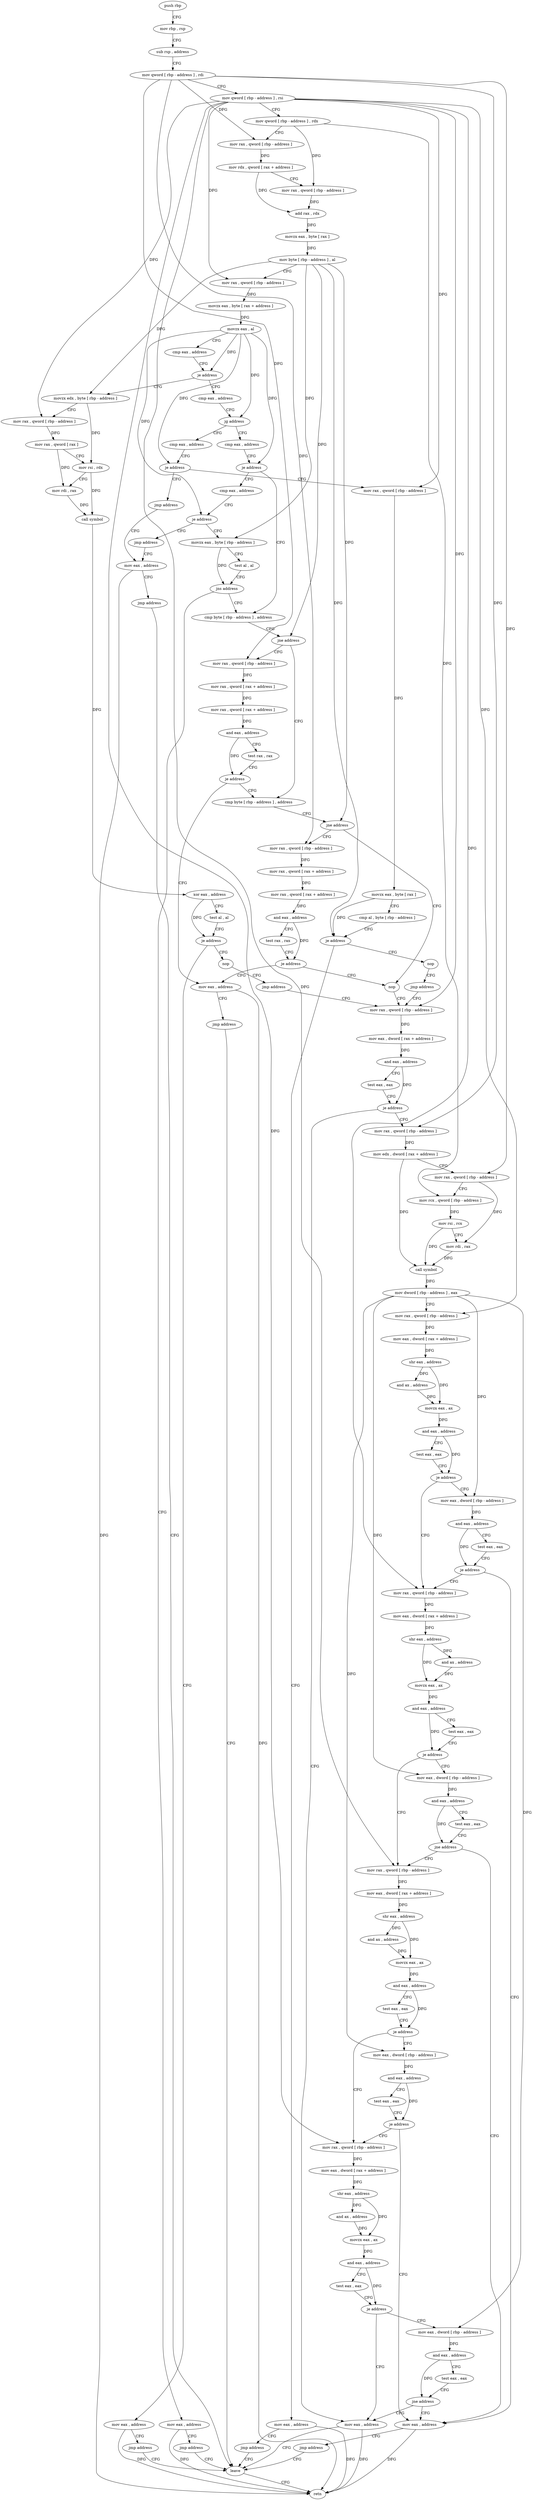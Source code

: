 digraph "func" {
"4451134" [label = "push rbp" ]
"4451135" [label = "mov rbp , rsp" ]
"4451138" [label = "sub rsp , address" ]
"4451142" [label = "mov qword [ rbp - address ] , rdi" ]
"4451146" [label = "mov qword [ rbp - address ] , rsi" ]
"4451150" [label = "mov qword [ rbp - address ] , rdx" ]
"4451154" [label = "mov rax , qword [ rbp - address ]" ]
"4451158" [label = "mov rdx , qword [ rax + address ]" ]
"4451162" [label = "mov rax , qword [ rbp - address ]" ]
"4451166" [label = "add rax , rdx" ]
"4451169" [label = "movzx eax , byte [ rax ]" ]
"4451172" [label = "mov byte [ rbp - address ] , al" ]
"4451175" [label = "mov rax , qword [ rbp - address ]" ]
"4451179" [label = "movzx eax , byte [ rax + address ]" ]
"4451183" [label = "movzx eax , al" ]
"4451186" [label = "cmp eax , address" ]
"4451189" [label = "je address" ]
"4451247" [label = "movzx edx , byte [ rbp - address ]" ]
"4451191" [label = "cmp eax , address" ]
"4451251" [label = "mov rax , qword [ rbp - address ]" ]
"4451255" [label = "mov rax , qword [ rax ]" ]
"4451258" [label = "mov rsi , rdx" ]
"4451261" [label = "mov rdi , rax" ]
"4451264" [label = "call symbol" ]
"4451269" [label = "xor eax , address" ]
"4451272" [label = "test al , al" ]
"4451274" [label = "je address" ]
"4451393" [label = "nop" ]
"4451276" [label = "mov eax , address" ]
"4451194" [label = "jg address" ]
"4451206" [label = "cmp eax , address" ]
"4451196" [label = "cmp eax , address" ]
"4451394" [label = "jmp address" ]
"4451397" [label = "mov rax , qword [ rbp - address ]" ]
"4451281" [label = "jmp address" ]
"4451599" [label = "leave" ]
"4451209" [label = "je address" ]
"4451304" [label = "cmp byte [ rbp - address ] , address" ]
"4451211" [label = "cmp eax , address" ]
"4451199" [label = "je address" ]
"4451221" [label = "mov rax , qword [ rbp - address ]" ]
"4451201" [label = "jmp address" ]
"4451401" [label = "mov eax , dword [ rax + address ]" ]
"4451404" [label = "and eax , address" ]
"4451409" [label = "test eax , eax" ]
"4451411" [label = "je address" ]
"4451594" [label = "mov eax , address" ]
"4451417" [label = "mov rax , qword [ rbp - address ]" ]
"4451600" [label = "retn" ]
"4451308" [label = "jne address" ]
"4451336" [label = "cmp byte [ rbp - address ] , address" ]
"4451310" [label = "mov rax , qword [ rbp - address ]" ]
"4451214" [label = "je address" ]
"4451286" [label = "movzx eax , byte [ rbp - address ]" ]
"4451216" [label = "jmp address" ]
"4451225" [label = "movzx eax , byte [ rax ]" ]
"4451228" [label = "cmp al , byte [ rbp - address ]" ]
"4451231" [label = "je address" ]
"4451390" [label = "nop" ]
"4451237" [label = "mov eax , address" ]
"4451380" [label = "mov eax , address" ]
"4451421" [label = "mov edx , dword [ rax + address ]" ]
"4451427" [label = "mov rax , qword [ rbp - address ]" ]
"4451431" [label = "mov rcx , qword [ rbp - address ]" ]
"4451435" [label = "mov rsi , rcx" ]
"4451438" [label = "mov rdi , rax" ]
"4451441" [label = "call symbol" ]
"4451446" [label = "mov dword [ rbp - address ] , eax" ]
"4451449" [label = "mov rax , qword [ rbp - address ]" ]
"4451453" [label = "mov eax , dword [ rax + address ]" ]
"4451456" [label = "shr eax , address" ]
"4451459" [label = "and ax , address" ]
"4451463" [label = "movzx eax , ax" ]
"4451466" [label = "and eax , address" ]
"4451469" [label = "test eax , eax" ]
"4451471" [label = "je address" ]
"4451483" [label = "mov rax , qword [ rbp - address ]" ]
"4451473" [label = "mov eax , dword [ rbp - address ]" ]
"4451340" [label = "jne address" ]
"4451396" [label = "nop" ]
"4451342" [label = "mov rax , qword [ rbp - address ]" ]
"4451314" [label = "mov rax , qword [ rax + address ]" ]
"4451321" [label = "mov rax , qword [ rax + address ]" ]
"4451328" [label = "and eax , address" ]
"4451331" [label = "test rax , rax" ]
"4451334" [label = "je address" ]
"4451370" [label = "mov eax , address" ]
"4451290" [label = "test al , al" ]
"4451292" [label = "jns address" ]
"4451294" [label = "mov eax , address" ]
"4451391" [label = "jmp address" ]
"4451242" [label = "jmp address" ]
"4451385" [label = "jmp address" ]
"4451487" [label = "mov eax , dword [ rax + address ]" ]
"4451490" [label = "shr eax , address" ]
"4451493" [label = "and ax , address" ]
"4451497" [label = "movzx eax , ax" ]
"4451500" [label = "and eax , address" ]
"4451503" [label = "test eax , eax" ]
"4451505" [label = "je address" ]
"4451517" [label = "mov rax , qword [ rbp - address ]" ]
"4451507" [label = "mov eax , dword [ rbp - address ]" ]
"4451476" [label = "and eax , address" ]
"4451479" [label = "test eax , eax" ]
"4451481" [label = "je address" ]
"4451587" [label = "mov eax , address" ]
"4451346" [label = "mov rax , qword [ rax + address ]" ]
"4451353" [label = "mov rax , qword [ rax + address ]" ]
"4451360" [label = "and eax , address" ]
"4451365" [label = "test rax , rax" ]
"4451368" [label = "je address" ]
"4451375" [label = "jmp address" ]
"4451299" [label = "jmp address" ]
"4451521" [label = "mov eax , dword [ rax + address ]" ]
"4451524" [label = "shr eax , address" ]
"4451527" [label = "and ax , address" ]
"4451531" [label = "movzx eax , ax" ]
"4451534" [label = "and eax , address" ]
"4451537" [label = "test eax , eax" ]
"4451539" [label = "je address" ]
"4451551" [label = "mov rax , qword [ rbp - address ]" ]
"4451541" [label = "mov eax , dword [ rbp - address ]" ]
"4451510" [label = "and eax , address" ]
"4451513" [label = "test eax , eax" ]
"4451515" [label = "jne address" ]
"4451592" [label = "jmp address" ]
"4451555" [label = "mov eax , dword [ rax + address ]" ]
"4451558" [label = "shr eax , address" ]
"4451561" [label = "and ax , address" ]
"4451565" [label = "movzx eax , ax" ]
"4451568" [label = "and eax , address" ]
"4451573" [label = "test eax , eax" ]
"4451575" [label = "je address" ]
"4451577" [label = "mov eax , dword [ rbp - address ]" ]
"4451544" [label = "and eax , address" ]
"4451547" [label = "test eax , eax" ]
"4451549" [label = "je address" ]
"4451580" [label = "and eax , address" ]
"4451583" [label = "test eax , eax" ]
"4451585" [label = "jne address" ]
"4451134" -> "4451135" [ label = "CFG" ]
"4451135" -> "4451138" [ label = "CFG" ]
"4451138" -> "4451142" [ label = "CFG" ]
"4451142" -> "4451146" [ label = "CFG" ]
"4451142" -> "4451154" [ label = "DFG" ]
"4451142" -> "4451417" [ label = "DFG" ]
"4451142" -> "4451427" [ label = "DFG" ]
"4451142" -> "4451310" [ label = "DFG" ]
"4451142" -> "4451342" [ label = "DFG" ]
"4451146" -> "4451150" [ label = "CFG" ]
"4451146" -> "4451175" [ label = "DFG" ]
"4451146" -> "4451251" [ label = "DFG" ]
"4451146" -> "4451397" [ label = "DFG" ]
"4451146" -> "4451221" [ label = "DFG" ]
"4451146" -> "4451449" [ label = "DFG" ]
"4451146" -> "4451483" [ label = "DFG" ]
"4451146" -> "4451517" [ label = "DFG" ]
"4451146" -> "4451551" [ label = "DFG" ]
"4451150" -> "4451154" [ label = "CFG" ]
"4451150" -> "4451162" [ label = "DFG" ]
"4451150" -> "4451431" [ label = "DFG" ]
"4451154" -> "4451158" [ label = "DFG" ]
"4451158" -> "4451162" [ label = "CFG" ]
"4451158" -> "4451166" [ label = "DFG" ]
"4451162" -> "4451166" [ label = "DFG" ]
"4451166" -> "4451169" [ label = "DFG" ]
"4451169" -> "4451172" [ label = "DFG" ]
"4451172" -> "4451175" [ label = "CFG" ]
"4451172" -> "4451247" [ label = "DFG" ]
"4451172" -> "4451308" [ label = "DFG" ]
"4451172" -> "4451231" [ label = "DFG" ]
"4451172" -> "4451340" [ label = "DFG" ]
"4451172" -> "4451286" [ label = "DFG" ]
"4451175" -> "4451179" [ label = "DFG" ]
"4451179" -> "4451183" [ label = "DFG" ]
"4451183" -> "4451186" [ label = "CFG" ]
"4451183" -> "4451189" [ label = "DFG" ]
"4451183" -> "4451194" [ label = "DFG" ]
"4451183" -> "4451209" [ label = "DFG" ]
"4451183" -> "4451199" [ label = "DFG" ]
"4451183" -> "4451214" [ label = "DFG" ]
"4451186" -> "4451189" [ label = "CFG" ]
"4451189" -> "4451247" [ label = "CFG" ]
"4451189" -> "4451191" [ label = "CFG" ]
"4451247" -> "4451251" [ label = "CFG" ]
"4451247" -> "4451258" [ label = "DFG" ]
"4451191" -> "4451194" [ label = "CFG" ]
"4451251" -> "4451255" [ label = "DFG" ]
"4451255" -> "4451258" [ label = "CFG" ]
"4451255" -> "4451261" [ label = "DFG" ]
"4451258" -> "4451261" [ label = "CFG" ]
"4451258" -> "4451264" [ label = "DFG" ]
"4451261" -> "4451264" [ label = "DFG" ]
"4451264" -> "4451269" [ label = "DFG" ]
"4451269" -> "4451272" [ label = "CFG" ]
"4451269" -> "4451274" [ label = "DFG" ]
"4451272" -> "4451274" [ label = "CFG" ]
"4451274" -> "4451393" [ label = "CFG" ]
"4451274" -> "4451276" [ label = "CFG" ]
"4451393" -> "4451394" [ label = "CFG" ]
"4451276" -> "4451281" [ label = "CFG" ]
"4451276" -> "4451600" [ label = "DFG" ]
"4451194" -> "4451206" [ label = "CFG" ]
"4451194" -> "4451196" [ label = "CFG" ]
"4451206" -> "4451209" [ label = "CFG" ]
"4451196" -> "4451199" [ label = "CFG" ]
"4451394" -> "4451397" [ label = "CFG" ]
"4451397" -> "4451401" [ label = "DFG" ]
"4451281" -> "4451599" [ label = "CFG" ]
"4451599" -> "4451600" [ label = "CFG" ]
"4451209" -> "4451304" [ label = "CFG" ]
"4451209" -> "4451211" [ label = "CFG" ]
"4451304" -> "4451308" [ label = "CFG" ]
"4451211" -> "4451214" [ label = "CFG" ]
"4451199" -> "4451221" [ label = "CFG" ]
"4451199" -> "4451201" [ label = "CFG" ]
"4451221" -> "4451225" [ label = "DFG" ]
"4451201" -> "4451380" [ label = "CFG" ]
"4451401" -> "4451404" [ label = "DFG" ]
"4451404" -> "4451409" [ label = "CFG" ]
"4451404" -> "4451411" [ label = "DFG" ]
"4451409" -> "4451411" [ label = "CFG" ]
"4451411" -> "4451594" [ label = "CFG" ]
"4451411" -> "4451417" [ label = "CFG" ]
"4451594" -> "4451599" [ label = "CFG" ]
"4451594" -> "4451600" [ label = "DFG" ]
"4451417" -> "4451421" [ label = "DFG" ]
"4451308" -> "4451336" [ label = "CFG" ]
"4451308" -> "4451310" [ label = "CFG" ]
"4451336" -> "4451340" [ label = "CFG" ]
"4451310" -> "4451314" [ label = "DFG" ]
"4451214" -> "4451286" [ label = "CFG" ]
"4451214" -> "4451216" [ label = "CFG" ]
"4451286" -> "4451290" [ label = "CFG" ]
"4451286" -> "4451292" [ label = "DFG" ]
"4451216" -> "4451380" [ label = "CFG" ]
"4451225" -> "4451228" [ label = "CFG" ]
"4451225" -> "4451231" [ label = "DFG" ]
"4451228" -> "4451231" [ label = "CFG" ]
"4451231" -> "4451390" [ label = "CFG" ]
"4451231" -> "4451237" [ label = "CFG" ]
"4451390" -> "4451391" [ label = "CFG" ]
"4451237" -> "4451242" [ label = "CFG" ]
"4451237" -> "4451600" [ label = "DFG" ]
"4451380" -> "4451385" [ label = "CFG" ]
"4451380" -> "4451600" [ label = "DFG" ]
"4451421" -> "4451427" [ label = "CFG" ]
"4451421" -> "4451441" [ label = "DFG" ]
"4451427" -> "4451431" [ label = "CFG" ]
"4451427" -> "4451438" [ label = "DFG" ]
"4451431" -> "4451435" [ label = "DFG" ]
"4451435" -> "4451438" [ label = "CFG" ]
"4451435" -> "4451441" [ label = "DFG" ]
"4451438" -> "4451441" [ label = "DFG" ]
"4451441" -> "4451446" [ label = "DFG" ]
"4451446" -> "4451449" [ label = "CFG" ]
"4451446" -> "4451473" [ label = "DFG" ]
"4451446" -> "4451507" [ label = "DFG" ]
"4451446" -> "4451541" [ label = "DFG" ]
"4451446" -> "4451577" [ label = "DFG" ]
"4451449" -> "4451453" [ label = "DFG" ]
"4451453" -> "4451456" [ label = "DFG" ]
"4451456" -> "4451459" [ label = "DFG" ]
"4451456" -> "4451463" [ label = "DFG" ]
"4451459" -> "4451463" [ label = "DFG" ]
"4451463" -> "4451466" [ label = "DFG" ]
"4451466" -> "4451469" [ label = "CFG" ]
"4451466" -> "4451471" [ label = "DFG" ]
"4451469" -> "4451471" [ label = "CFG" ]
"4451471" -> "4451483" [ label = "CFG" ]
"4451471" -> "4451473" [ label = "CFG" ]
"4451483" -> "4451487" [ label = "DFG" ]
"4451473" -> "4451476" [ label = "DFG" ]
"4451340" -> "4451396" [ label = "CFG" ]
"4451340" -> "4451342" [ label = "CFG" ]
"4451396" -> "4451397" [ label = "CFG" ]
"4451342" -> "4451346" [ label = "DFG" ]
"4451314" -> "4451321" [ label = "DFG" ]
"4451321" -> "4451328" [ label = "DFG" ]
"4451328" -> "4451331" [ label = "CFG" ]
"4451328" -> "4451334" [ label = "DFG" ]
"4451331" -> "4451334" [ label = "CFG" ]
"4451334" -> "4451370" [ label = "CFG" ]
"4451334" -> "4451336" [ label = "CFG" ]
"4451370" -> "4451375" [ label = "CFG" ]
"4451370" -> "4451600" [ label = "DFG" ]
"4451290" -> "4451292" [ label = "CFG" ]
"4451292" -> "4451304" [ label = "CFG" ]
"4451292" -> "4451294" [ label = "CFG" ]
"4451294" -> "4451299" [ label = "CFG" ]
"4451294" -> "4451600" [ label = "DFG" ]
"4451391" -> "4451397" [ label = "CFG" ]
"4451242" -> "4451599" [ label = "CFG" ]
"4451385" -> "4451599" [ label = "CFG" ]
"4451487" -> "4451490" [ label = "DFG" ]
"4451490" -> "4451493" [ label = "DFG" ]
"4451490" -> "4451497" [ label = "DFG" ]
"4451493" -> "4451497" [ label = "DFG" ]
"4451497" -> "4451500" [ label = "DFG" ]
"4451500" -> "4451503" [ label = "CFG" ]
"4451500" -> "4451505" [ label = "DFG" ]
"4451503" -> "4451505" [ label = "CFG" ]
"4451505" -> "4451517" [ label = "CFG" ]
"4451505" -> "4451507" [ label = "CFG" ]
"4451517" -> "4451521" [ label = "DFG" ]
"4451507" -> "4451510" [ label = "DFG" ]
"4451476" -> "4451479" [ label = "CFG" ]
"4451476" -> "4451481" [ label = "DFG" ]
"4451479" -> "4451481" [ label = "CFG" ]
"4451481" -> "4451587" [ label = "CFG" ]
"4451481" -> "4451483" [ label = "CFG" ]
"4451587" -> "4451592" [ label = "CFG" ]
"4451587" -> "4451600" [ label = "DFG" ]
"4451346" -> "4451353" [ label = "DFG" ]
"4451353" -> "4451360" [ label = "DFG" ]
"4451360" -> "4451365" [ label = "CFG" ]
"4451360" -> "4451368" [ label = "DFG" ]
"4451365" -> "4451368" [ label = "CFG" ]
"4451368" -> "4451396" [ label = "CFG" ]
"4451368" -> "4451370" [ label = "CFG" ]
"4451375" -> "4451599" [ label = "CFG" ]
"4451299" -> "4451599" [ label = "CFG" ]
"4451521" -> "4451524" [ label = "DFG" ]
"4451524" -> "4451527" [ label = "DFG" ]
"4451524" -> "4451531" [ label = "DFG" ]
"4451527" -> "4451531" [ label = "DFG" ]
"4451531" -> "4451534" [ label = "DFG" ]
"4451534" -> "4451537" [ label = "CFG" ]
"4451534" -> "4451539" [ label = "DFG" ]
"4451537" -> "4451539" [ label = "CFG" ]
"4451539" -> "4451551" [ label = "CFG" ]
"4451539" -> "4451541" [ label = "CFG" ]
"4451551" -> "4451555" [ label = "DFG" ]
"4451541" -> "4451544" [ label = "DFG" ]
"4451510" -> "4451513" [ label = "CFG" ]
"4451510" -> "4451515" [ label = "DFG" ]
"4451513" -> "4451515" [ label = "CFG" ]
"4451515" -> "4451587" [ label = "CFG" ]
"4451515" -> "4451517" [ label = "CFG" ]
"4451592" -> "4451599" [ label = "CFG" ]
"4451555" -> "4451558" [ label = "DFG" ]
"4451558" -> "4451561" [ label = "DFG" ]
"4451558" -> "4451565" [ label = "DFG" ]
"4451561" -> "4451565" [ label = "DFG" ]
"4451565" -> "4451568" [ label = "DFG" ]
"4451568" -> "4451573" [ label = "CFG" ]
"4451568" -> "4451575" [ label = "DFG" ]
"4451573" -> "4451575" [ label = "CFG" ]
"4451575" -> "4451594" [ label = "CFG" ]
"4451575" -> "4451577" [ label = "CFG" ]
"4451577" -> "4451580" [ label = "DFG" ]
"4451544" -> "4451547" [ label = "CFG" ]
"4451544" -> "4451549" [ label = "DFG" ]
"4451547" -> "4451549" [ label = "CFG" ]
"4451549" -> "4451587" [ label = "CFG" ]
"4451549" -> "4451551" [ label = "CFG" ]
"4451580" -> "4451583" [ label = "CFG" ]
"4451580" -> "4451585" [ label = "DFG" ]
"4451583" -> "4451585" [ label = "CFG" ]
"4451585" -> "4451594" [ label = "CFG" ]
"4451585" -> "4451587" [ label = "CFG" ]
}
